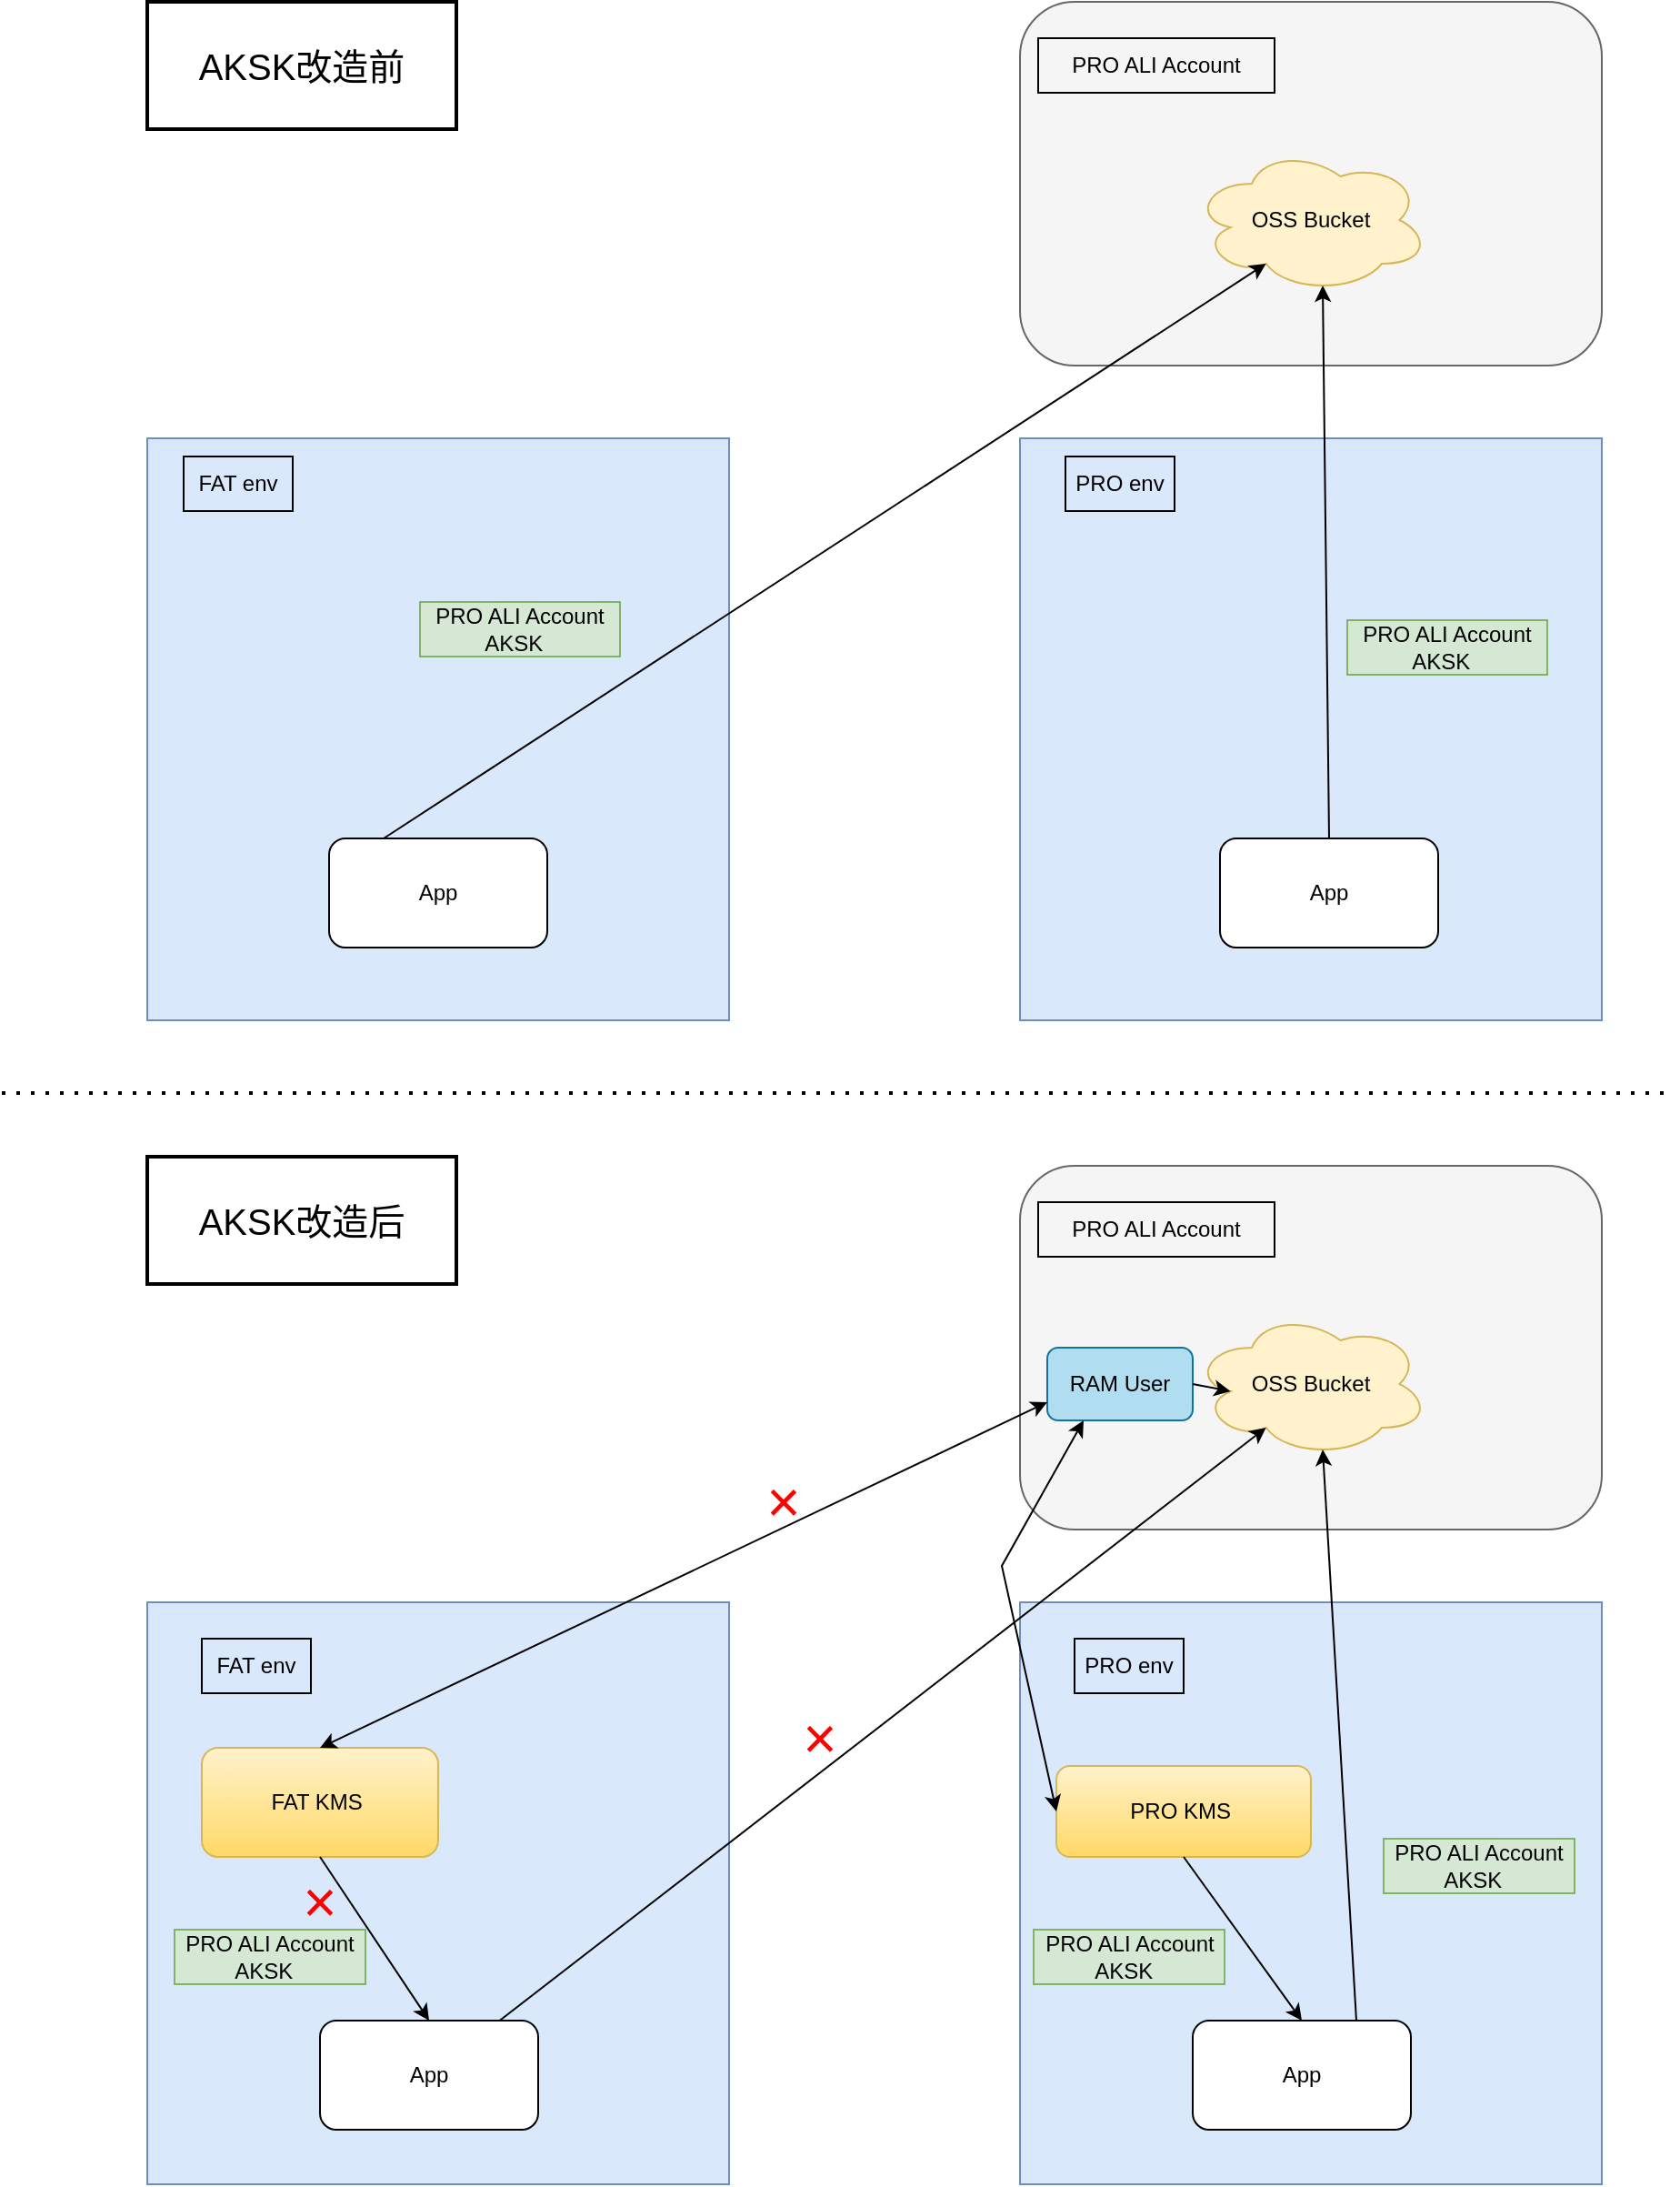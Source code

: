 <mxfile version="24.8.6" pages="2">
  <diagram name="1-problem-statement" id="stFN8GOo2kvRHpic8nDs">
    <mxGraphModel dx="1468" dy="1952" grid="1" gridSize="10" guides="1" tooltips="1" connect="1" arrows="1" fold="1" page="1" pageScale="1" pageWidth="850" pageHeight="1100" math="0" shadow="0">
      <root>
        <mxCell id="0" />
        <mxCell id="1" parent="0" />
        <mxCell id="cuP38AV7oDN_9I1WBdLA-2" value="" style="rounded=0;whiteSpace=wrap;html=1;fillColor=#dae8fc;strokeColor=#6c8ebf;" vertex="1" parent="1">
          <mxGeometry x="120" y="120" width="320" height="320" as="geometry" />
        </mxCell>
        <mxCell id="cuP38AV7oDN_9I1WBdLA-3" value="" style="rounded=0;whiteSpace=wrap;html=1;fillColor=#dae8fc;strokeColor=#6c8ebf;" vertex="1" parent="1">
          <mxGeometry x="600" y="120" width="320" height="320" as="geometry" />
        </mxCell>
        <mxCell id="cuP38AV7oDN_9I1WBdLA-4" value="App" style="rounded=1;whiteSpace=wrap;html=1;" vertex="1" parent="1">
          <mxGeometry x="220" y="340" width="120" height="60" as="geometry" />
        </mxCell>
        <mxCell id="cuP38AV7oDN_9I1WBdLA-5" value="FAT env" style="text;html=1;align=center;verticalAlign=middle;whiteSpace=wrap;rounded=0;strokeColor=default;" vertex="1" parent="1">
          <mxGeometry x="140" y="130" width="60" height="30" as="geometry" />
        </mxCell>
        <mxCell id="cuP38AV7oDN_9I1WBdLA-6" value="App" style="rounded=1;whiteSpace=wrap;html=1;" vertex="1" parent="1">
          <mxGeometry x="710" y="340" width="120" height="60" as="geometry" />
        </mxCell>
        <mxCell id="cuP38AV7oDN_9I1WBdLA-7" value="PRO env" style="text;html=1;align=center;verticalAlign=middle;whiteSpace=wrap;rounded=0;strokeColor=default;" vertex="1" parent="1">
          <mxGeometry x="625" y="130" width="60" height="30" as="geometry" />
        </mxCell>
        <mxCell id="cuP38AV7oDN_9I1WBdLA-16" value="PRO ALI Account&lt;div&gt;AKSK&amp;nbsp;&amp;nbsp;&lt;/div&gt;" style="text;html=1;align=center;verticalAlign=middle;whiteSpace=wrap;rounded=0;fillColor=#d5e8d4;strokeColor=#82b366;" vertex="1" parent="1">
          <mxGeometry x="270" y="210" width="110" height="30" as="geometry" />
        </mxCell>
        <mxCell id="cuP38AV7oDN_9I1WBdLA-18" value="PRO ALI Account&lt;div&gt;AKSK&amp;nbsp;&amp;nbsp;&lt;/div&gt;" style="text;html=1;align=center;verticalAlign=middle;whiteSpace=wrap;rounded=0;fillColor=#d5e8d4;strokeColor=#82b366;" vertex="1" parent="1">
          <mxGeometry x="780" y="220" width="110" height="30" as="geometry" />
        </mxCell>
        <mxCell id="cuP38AV7oDN_9I1WBdLA-30" value="&lt;span style=&quot;font-size: 20px;&quot;&gt;AKSK改造前&lt;/span&gt;" style="text;html=1;align=center;verticalAlign=middle;whiteSpace=wrap;rounded=0;fillColor=none;strokeColor=default;strokeWidth=2;" vertex="1" parent="1">
          <mxGeometry x="120" y="-120" width="170" height="70" as="geometry" />
        </mxCell>
        <mxCell id="cuP38AV7oDN_9I1WBdLA-32" value="" style="endArrow=none;dashed=1;html=1;dashPattern=1 3;strokeWidth=2;rounded=0;" edge="1" parent="1">
          <mxGeometry width="50" height="50" relative="1" as="geometry">
            <mxPoint x="40" y="480" as="sourcePoint" />
            <mxPoint x="960" y="480" as="targetPoint" />
          </mxGeometry>
        </mxCell>
        <mxCell id="cuP38AV7oDN_9I1WBdLA-33" value="&lt;span style=&quot;font-size: 20px;&quot;&gt;AKSK改造后&lt;/span&gt;" style="text;html=1;align=center;verticalAlign=middle;whiteSpace=wrap;rounded=0;fillColor=none;strokeColor=default;strokeWidth=2;" vertex="1" parent="1">
          <mxGeometry x="120" y="515" width="170" height="70" as="geometry" />
        </mxCell>
        <mxCell id="cuP38AV7oDN_9I1WBdLA-49" value="" style="group" vertex="1" connectable="0" parent="1">
          <mxGeometry x="120" y="760" width="320" height="320" as="geometry" />
        </mxCell>
        <mxCell id="cuP38AV7oDN_9I1WBdLA-35" value="" style="rounded=0;whiteSpace=wrap;html=1;fillColor=#dae8fc;strokeColor=#6c8ebf;" vertex="1" parent="cuP38AV7oDN_9I1WBdLA-49">
          <mxGeometry width="320" height="320" as="geometry" />
        </mxCell>
        <mxCell id="cuP38AV7oDN_9I1WBdLA-37" value="FAT env" style="text;html=1;align=center;verticalAlign=middle;whiteSpace=wrap;rounded=0;strokeColor=default;" vertex="1" parent="cuP38AV7oDN_9I1WBdLA-49">
          <mxGeometry x="30" y="20" width="60" height="30" as="geometry" />
        </mxCell>
        <mxCell id="cuP38AV7oDN_9I1WBdLA-39" value="FAT KMS&amp;nbsp;" style="rounded=1;whiteSpace=wrap;html=1;fillColor=#fff2cc;strokeColor=#d6b656;gradientColor=#ffd966;" vertex="1" parent="cuP38AV7oDN_9I1WBdLA-49">
          <mxGeometry x="30" y="80" width="130" height="60" as="geometry" />
        </mxCell>
        <mxCell id="cuP38AV7oDN_9I1WBdLA-40" value="App" style="rounded=1;whiteSpace=wrap;html=1;" vertex="1" parent="cuP38AV7oDN_9I1WBdLA-49">
          <mxGeometry x="95" y="230" width="120" height="60" as="geometry" />
        </mxCell>
        <mxCell id="cuP38AV7oDN_9I1WBdLA-85" value="" style="endArrow=classic;html=1;rounded=0;exitX=0.5;exitY=1;exitDx=0;exitDy=0;entryX=0.5;entryY=0;entryDx=0;entryDy=0;" edge="1" parent="cuP38AV7oDN_9I1WBdLA-49" source="cuP38AV7oDN_9I1WBdLA-39" target="cuP38AV7oDN_9I1WBdLA-40">
          <mxGeometry width="50" height="50" relative="1" as="geometry">
            <mxPoint x="595" y="150" as="sourcePoint" />
            <mxPoint x="660" y="240" as="targetPoint" />
          </mxGeometry>
        </mxCell>
        <mxCell id="cuP38AV7oDN_9I1WBdLA-86" value="&lt;font color=&quot;#ff0000&quot; style=&quot;font-size: 32px;&quot;&gt;×&lt;/font&gt;" style="text;html=1;align=center;verticalAlign=middle;whiteSpace=wrap;rounded=0;" vertex="1" parent="cuP38AV7oDN_9I1WBdLA-49">
          <mxGeometry x="65" y="150" width="60" height="30" as="geometry" />
        </mxCell>
        <mxCell id="cuP38AV7oDN_9I1WBdLA-87" value="PRO ALI Account&lt;div&gt;AKSK&amp;nbsp;&amp;nbsp;&lt;/div&gt;" style="text;html=1;align=center;verticalAlign=middle;whiteSpace=wrap;rounded=0;fillColor=#d5e8d4;strokeColor=#82b366;" vertex="1" parent="cuP38AV7oDN_9I1WBdLA-49">
          <mxGeometry x="15" y="180" width="105" height="30" as="geometry" />
        </mxCell>
        <mxCell id="cuP38AV7oDN_9I1WBdLA-52" value="" style="group" vertex="1" connectable="0" parent="1">
          <mxGeometry x="600" y="-120" width="320" height="200" as="geometry" />
        </mxCell>
        <mxCell id="cuP38AV7oDN_9I1WBdLA-8" value="" style="rounded=1;whiteSpace=wrap;html=1;fillColor=#f5f5f5;strokeColor=#666666;fontColor=#333333;" vertex="1" parent="cuP38AV7oDN_9I1WBdLA-52">
          <mxGeometry width="320" height="200" as="geometry" />
        </mxCell>
        <mxCell id="cuP38AV7oDN_9I1WBdLA-9" value="PRO ALI Account" style="text;html=1;align=center;verticalAlign=middle;whiteSpace=wrap;rounded=0;strokeColor=default;" vertex="1" parent="cuP38AV7oDN_9I1WBdLA-52">
          <mxGeometry x="10" y="20" width="130" height="30" as="geometry" />
        </mxCell>
        <mxCell id="cuP38AV7oDN_9I1WBdLA-12" value="OSS Bucket" style="ellipse;shape=cloud;whiteSpace=wrap;html=1;fillColor=#fff2cc;strokeColor=#d6b656;" vertex="1" parent="cuP38AV7oDN_9I1WBdLA-52">
          <mxGeometry x="95" y="80" width="130" height="80" as="geometry" />
        </mxCell>
        <mxCell id="cuP38AV7oDN_9I1WBdLA-54" value="" style="group" vertex="1" connectable="0" parent="1">
          <mxGeometry x="600" y="520" width="320" height="200" as="geometry" />
        </mxCell>
        <mxCell id="cuP38AV7oDN_9I1WBdLA-55" value="" style="rounded=1;whiteSpace=wrap;html=1;fillColor=#f5f5f5;strokeColor=#666666;fontColor=#333333;" vertex="1" parent="cuP38AV7oDN_9I1WBdLA-54">
          <mxGeometry width="320" height="200" as="geometry" />
        </mxCell>
        <mxCell id="cuP38AV7oDN_9I1WBdLA-56" value="PRO ALI Account" style="text;html=1;align=center;verticalAlign=middle;whiteSpace=wrap;rounded=0;strokeColor=default;" vertex="1" parent="cuP38AV7oDN_9I1WBdLA-54">
          <mxGeometry x="10" y="20" width="130" height="30" as="geometry" />
        </mxCell>
        <mxCell id="cuP38AV7oDN_9I1WBdLA-57" value="OSS Bucket" style="ellipse;shape=cloud;whiteSpace=wrap;html=1;fillColor=#fff2cc;strokeColor=#d6b656;" vertex="1" parent="cuP38AV7oDN_9I1WBdLA-54">
          <mxGeometry x="95" y="80" width="130" height="80" as="geometry" />
        </mxCell>
        <mxCell id="zgvv53GDiGLuZHro-jOW-2" value="RAM User" style="rounded=1;whiteSpace=wrap;html=1;fillColor=#b1ddf0;strokeColor=#10739e;" vertex="1" parent="cuP38AV7oDN_9I1WBdLA-54">
          <mxGeometry x="15" y="100" width="80" height="40" as="geometry" />
        </mxCell>
        <mxCell id="LoVamDfM9N9a-JvIkiEY-3" value="" style="endArrow=classic;html=1;rounded=0;exitX=1;exitY=0.5;exitDx=0;exitDy=0;entryX=0.16;entryY=0.55;entryDx=0;entryDy=0;entryPerimeter=0;" edge="1" parent="cuP38AV7oDN_9I1WBdLA-54" source="zgvv53GDiGLuZHro-jOW-2" target="cuP38AV7oDN_9I1WBdLA-57">
          <mxGeometry width="50" height="50" relative="1" as="geometry">
            <mxPoint x="-200" y="250" as="sourcePoint" />
            <mxPoint x="-150" y="200" as="targetPoint" />
          </mxGeometry>
        </mxCell>
        <mxCell id="cuP38AV7oDN_9I1WBdLA-58" value="" style="group" vertex="1" connectable="0" parent="1">
          <mxGeometry x="600" y="760" width="320" height="320" as="geometry" />
        </mxCell>
        <mxCell id="cuP38AV7oDN_9I1WBdLA-59" value="" style="rounded=0;whiteSpace=wrap;html=1;fillColor=#dae8fc;strokeColor=#6c8ebf;" vertex="1" parent="cuP38AV7oDN_9I1WBdLA-58">
          <mxGeometry width="320" height="320" as="geometry" />
        </mxCell>
        <mxCell id="cuP38AV7oDN_9I1WBdLA-60" value="PRO env" style="text;html=1;align=center;verticalAlign=middle;whiteSpace=wrap;rounded=0;strokeColor=default;" vertex="1" parent="cuP38AV7oDN_9I1WBdLA-58">
          <mxGeometry x="30" y="20" width="60" height="30" as="geometry" />
        </mxCell>
        <mxCell id="cuP38AV7oDN_9I1WBdLA-61" value="PRO KMS&amp;nbsp;" style="rounded=1;whiteSpace=wrap;html=1;fillColor=#fff2cc;strokeColor=#d6b656;gradientColor=#ffd966;" vertex="1" parent="cuP38AV7oDN_9I1WBdLA-58">
          <mxGeometry x="20" y="90" width="140" height="50" as="geometry" />
        </mxCell>
        <mxCell id="cuP38AV7oDN_9I1WBdLA-62" value="App" style="rounded=1;whiteSpace=wrap;html=1;" vertex="1" parent="cuP38AV7oDN_9I1WBdLA-58">
          <mxGeometry x="95" y="230" width="120" height="60" as="geometry" />
        </mxCell>
        <mxCell id="cuP38AV7oDN_9I1WBdLA-63" value="" style="endArrow=classic;html=1;rounded=0;exitX=0.5;exitY=1;exitDx=0;exitDy=0;entryX=0.5;entryY=0;entryDx=0;entryDy=0;" edge="1" parent="cuP38AV7oDN_9I1WBdLA-58" source="cuP38AV7oDN_9I1WBdLA-61" target="cuP38AV7oDN_9I1WBdLA-62">
          <mxGeometry width="50" height="50" relative="1" as="geometry">
            <mxPoint x="-60" y="100" as="sourcePoint" />
            <mxPoint x="-10" y="50" as="targetPoint" />
          </mxGeometry>
        </mxCell>
        <mxCell id="cuP38AV7oDN_9I1WBdLA-64" value="PRO ALI Account&lt;div&gt;AKSK&amp;nbsp;&amp;nbsp;&lt;/div&gt;" style="text;html=1;align=center;verticalAlign=middle;whiteSpace=wrap;rounded=0;fillColor=#d5e8d4;strokeColor=#82b366;" vertex="1" parent="cuP38AV7oDN_9I1WBdLA-58">
          <mxGeometry x="7.5" y="180" width="105" height="30" as="geometry" />
        </mxCell>
        <mxCell id="cuP38AV7oDN_9I1WBdLA-67" value="PRO ALI Account&lt;div&gt;AKSK&amp;nbsp;&amp;nbsp;&lt;/div&gt;" style="text;html=1;align=center;verticalAlign=middle;whiteSpace=wrap;rounded=0;fillColor=#d5e8d4;strokeColor=#82b366;" vertex="1" parent="cuP38AV7oDN_9I1WBdLA-58">
          <mxGeometry x="200" y="130" width="105" height="30" as="geometry" />
        </mxCell>
        <mxCell id="cuP38AV7oDN_9I1WBdLA-66" value="" style="endArrow=classic;html=1;rounded=0;exitX=0.75;exitY=0;exitDx=0;exitDy=0;entryX=0.55;entryY=0.95;entryDx=0;entryDy=0;entryPerimeter=0;" edge="1" parent="1" source="cuP38AV7oDN_9I1WBdLA-62" target="cuP38AV7oDN_9I1WBdLA-57">
          <mxGeometry width="50" height="50" relative="1" as="geometry">
            <mxPoint x="540" y="740" as="sourcePoint" />
            <mxPoint x="590" y="690" as="targetPoint" />
          </mxGeometry>
        </mxCell>
        <mxCell id="cuP38AV7oDN_9I1WBdLA-70" value="" style="endArrow=classic;startArrow=classic;html=1;rounded=0;exitX=0;exitY=0.5;exitDx=0;exitDy=0;entryX=0.25;entryY=1;entryDx=0;entryDy=0;" edge="1" parent="1" source="cuP38AV7oDN_9I1WBdLA-61" target="zgvv53GDiGLuZHro-jOW-2">
          <mxGeometry width="50" height="50" relative="1" as="geometry">
            <mxPoint x="430" y="810" as="sourcePoint" />
            <mxPoint x="630" y="670" as="targetPoint" />
            <Array as="points">
              <mxPoint x="590" y="740" />
            </Array>
          </mxGeometry>
        </mxCell>
        <mxCell id="cuP38AV7oDN_9I1WBdLA-71" value="" style="endArrow=classic;startArrow=classic;html=1;rounded=0;exitX=0.5;exitY=0;exitDx=0;exitDy=0;entryX=0;entryY=0.75;entryDx=0;entryDy=0;" edge="1" parent="1" source="cuP38AV7oDN_9I1WBdLA-39" target="zgvv53GDiGLuZHro-jOW-2">
          <mxGeometry width="50" height="50" relative="1" as="geometry">
            <mxPoint x="430" y="820" as="sourcePoint" />
            <mxPoint x="480" y="770" as="targetPoint" />
          </mxGeometry>
        </mxCell>
        <mxCell id="cuP38AV7oDN_9I1WBdLA-78" value="&lt;font color=&quot;#ff0000&quot; style=&quot;font-size: 32px;&quot;&gt;×&lt;/font&gt;" style="text;html=1;align=center;verticalAlign=middle;whiteSpace=wrap;rounded=0;" vertex="1" parent="1">
          <mxGeometry x="440" y="690" width="60" height="30" as="geometry" />
        </mxCell>
        <mxCell id="cuP38AV7oDN_9I1WBdLA-81" value="" style="endArrow=classic;html=1;rounded=0;entryX=0.31;entryY=0.8;entryDx=0;entryDy=0;entryPerimeter=0;" edge="1" parent="1" source="cuP38AV7oDN_9I1WBdLA-40" target="cuP38AV7oDN_9I1WBdLA-57">
          <mxGeometry width="50" height="50" relative="1" as="geometry">
            <mxPoint x="420" y="850" as="sourcePoint" />
            <mxPoint x="470" y="800" as="targetPoint" />
          </mxGeometry>
        </mxCell>
        <mxCell id="cuP38AV7oDN_9I1WBdLA-82" value="&lt;font color=&quot;#ff0000&quot; style=&quot;font-size: 32px;&quot;&gt;×&lt;/font&gt;" style="text;html=1;align=center;verticalAlign=middle;whiteSpace=wrap;rounded=0;" vertex="1" parent="1">
          <mxGeometry x="460" y="820" width="60" height="30" as="geometry" />
        </mxCell>
        <mxCell id="cuP38AV7oDN_9I1WBdLA-88" value="" style="endArrow=classic;html=1;rounded=0;exitX=0.25;exitY=0;exitDx=0;exitDy=0;entryX=0.31;entryY=0.8;entryDx=0;entryDy=0;entryPerimeter=0;" edge="1" parent="1" source="cuP38AV7oDN_9I1WBdLA-4" target="cuP38AV7oDN_9I1WBdLA-12">
          <mxGeometry width="50" height="50" relative="1" as="geometry">
            <mxPoint x="430" y="170" as="sourcePoint" />
            <mxPoint x="480" y="120" as="targetPoint" />
          </mxGeometry>
        </mxCell>
        <mxCell id="cuP38AV7oDN_9I1WBdLA-91" value="" style="endArrow=classic;html=1;rounded=0;exitX=0.5;exitY=0;exitDx=0;exitDy=0;entryX=0.55;entryY=0.95;entryDx=0;entryDy=0;entryPerimeter=0;" edge="1" parent="1" source="cuP38AV7oDN_9I1WBdLA-6" target="cuP38AV7oDN_9I1WBdLA-12">
          <mxGeometry width="50" height="50" relative="1" as="geometry">
            <mxPoint x="430" y="210" as="sourcePoint" />
            <mxPoint x="480" y="160" as="targetPoint" />
          </mxGeometry>
        </mxCell>
      </root>
    </mxGraphModel>
  </diagram>
  <diagram name="2-solution" id="vRc_gmvB4V2abEvgUoH3">
    <mxGraphModel dx="1122" dy="652" grid="1" gridSize="10" guides="1" tooltips="1" connect="1" arrows="1" fold="1" page="1" pageScale="1" pageWidth="850" pageHeight="1100" math="0" shadow="0">
      <root>
        <mxCell id="1a_yoGgL_6hwHXdwimXE-0" />
        <mxCell id="1a_yoGgL_6hwHXdwimXE-1" parent="1a_yoGgL_6hwHXdwimXE-0" />
        <mxCell id="1a_yoGgL_6hwHXdwimXE-13" value="" style="group" vertex="1" connectable="0" parent="1a_yoGgL_6hwHXdwimXE-1">
          <mxGeometry x="120" y="760" width="335" height="320" as="geometry" />
        </mxCell>
        <mxCell id="1a_yoGgL_6hwHXdwimXE-14" value="" style="rounded=0;whiteSpace=wrap;html=1;fillColor=#dae8fc;strokeColor=#6c8ebf;" vertex="1" parent="1a_yoGgL_6hwHXdwimXE-13">
          <mxGeometry width="320" height="320" as="geometry" />
        </mxCell>
        <mxCell id="1a_yoGgL_6hwHXdwimXE-15" value="FAT env" style="text;html=1;align=center;verticalAlign=middle;whiteSpace=wrap;rounded=0;strokeColor=default;" vertex="1" parent="1a_yoGgL_6hwHXdwimXE-13">
          <mxGeometry x="30" y="20" width="60" height="30" as="geometry" />
        </mxCell>
        <mxCell id="1a_yoGgL_6hwHXdwimXE-16" value="FAT KMS&amp;nbsp;" style="rounded=1;whiteSpace=wrap;html=1;fillColor=#fff2cc;strokeColor=#d6b656;gradientColor=#ffd966;" vertex="1" parent="1a_yoGgL_6hwHXdwimXE-13">
          <mxGeometry x="30" y="80" width="130" height="60" as="geometry" />
        </mxCell>
        <mxCell id="1a_yoGgL_6hwHXdwimXE-17" value="App" style="rounded=1;whiteSpace=wrap;html=1;" vertex="1" parent="1a_yoGgL_6hwHXdwimXE-13">
          <mxGeometry x="95" y="230" width="120" height="60" as="geometry" />
        </mxCell>
        <mxCell id="1a_yoGgL_6hwHXdwimXE-18" value="" style="endArrow=classic;html=1;rounded=0;exitX=0.5;exitY=1;exitDx=0;exitDy=0;entryX=0.5;entryY=0;entryDx=0;entryDy=0;" edge="1" parent="1a_yoGgL_6hwHXdwimXE-13" source="1a_yoGgL_6hwHXdwimXE-16" target="1a_yoGgL_6hwHXdwimXE-17">
          <mxGeometry width="50" height="50" relative="1" as="geometry">
            <mxPoint x="595" y="150" as="sourcePoint" />
            <mxPoint x="660" y="240" as="targetPoint" />
          </mxGeometry>
        </mxCell>
        <mxCell id="1a_yoGgL_6hwHXdwimXE-20" value="FAT ALI Account&lt;div&gt;AKSK&amp;nbsp;&amp;nbsp;&lt;/div&gt;" style="text;html=1;align=center;verticalAlign=middle;whiteSpace=wrap;rounded=0;fillColor=#d5e8d4;strokeColor=#82b366;" vertex="1" parent="1a_yoGgL_6hwHXdwimXE-13">
          <mxGeometry x="15" y="180" width="105" height="30" as="geometry" />
        </mxCell>
        <mxCell id="FDAXePhCzjT-r1TZcK8u-2" value="FAT ALI Account&lt;div&gt;AKSK&amp;nbsp;&amp;nbsp;&lt;/div&gt;" style="text;html=1;align=center;verticalAlign=middle;whiteSpace=wrap;rounded=0;fillColor=#d5e8d4;strokeColor=#82b366;" vertex="1" parent="1a_yoGgL_6hwHXdwimXE-13">
          <mxGeometry x="230" y="60" width="105" height="30" as="geometry" />
        </mxCell>
        <mxCell id="1a_yoGgL_6hwHXdwimXE-25" value="" style="group" vertex="1" connectable="0" parent="1a_yoGgL_6hwHXdwimXE-1">
          <mxGeometry x="600" y="520" width="320" height="200" as="geometry" />
        </mxCell>
        <mxCell id="1a_yoGgL_6hwHXdwimXE-26" value="" style="rounded=1;whiteSpace=wrap;html=1;fillColor=#f5f5f5;strokeColor=#666666;fontColor=#333333;" vertex="1" parent="1a_yoGgL_6hwHXdwimXE-25">
          <mxGeometry width="320" height="200" as="geometry" />
        </mxCell>
        <mxCell id="1a_yoGgL_6hwHXdwimXE-27" value="PRO ALI Account" style="text;html=1;align=center;verticalAlign=middle;whiteSpace=wrap;rounded=0;strokeColor=default;" vertex="1" parent="1a_yoGgL_6hwHXdwimXE-25">
          <mxGeometry x="10" y="20" width="130" height="30" as="geometry" />
        </mxCell>
        <mxCell id="1a_yoGgL_6hwHXdwimXE-28" value="OSS Bucket" style="ellipse;shape=cloud;whiteSpace=wrap;html=1;fillColor=#fff2cc;strokeColor=#d6b656;" vertex="1" parent="1a_yoGgL_6hwHXdwimXE-25">
          <mxGeometry x="95" y="80" width="130" height="80" as="geometry" />
        </mxCell>
        <mxCell id="DAjbJ7MVCneeNJAanSkU-1" value="RAM User" style="rounded=1;whiteSpace=wrap;html=1;fillColor=#b1ddf0;strokeColor=#10739e;" vertex="1" parent="1a_yoGgL_6hwHXdwimXE-25">
          <mxGeometry x="10" y="70" width="80" height="40" as="geometry" />
        </mxCell>
        <mxCell id="DAjbJ7MVCneeNJAanSkU-2" value="" style="endArrow=classic;html=1;rounded=0;exitX=1;exitY=0.5;exitDx=0;exitDy=0;entryX=0.25;entryY=0.25;entryDx=0;entryDy=0;entryPerimeter=0;" edge="1" parent="1a_yoGgL_6hwHXdwimXE-25" source="DAjbJ7MVCneeNJAanSkU-1" target="1a_yoGgL_6hwHXdwimXE-28">
          <mxGeometry width="50" height="50" relative="1" as="geometry">
            <mxPoint x="-70" y="230" as="sourcePoint" />
            <mxPoint x="-20" y="180" as="targetPoint" />
          </mxGeometry>
        </mxCell>
        <mxCell id="1a_yoGgL_6hwHXdwimXE-29" value="" style="group" vertex="1" connectable="0" parent="1a_yoGgL_6hwHXdwimXE-1">
          <mxGeometry x="600" y="760" width="320" height="320" as="geometry" />
        </mxCell>
        <mxCell id="1a_yoGgL_6hwHXdwimXE-30" value="" style="rounded=0;whiteSpace=wrap;html=1;fillColor=#dae8fc;strokeColor=#6c8ebf;" vertex="1" parent="1a_yoGgL_6hwHXdwimXE-29">
          <mxGeometry width="320" height="320" as="geometry" />
        </mxCell>
        <mxCell id="1a_yoGgL_6hwHXdwimXE-31" value="PRO env" style="text;html=1;align=center;verticalAlign=middle;whiteSpace=wrap;rounded=0;strokeColor=default;" vertex="1" parent="1a_yoGgL_6hwHXdwimXE-29">
          <mxGeometry x="30" y="20" width="60" height="30" as="geometry" />
        </mxCell>
        <mxCell id="1a_yoGgL_6hwHXdwimXE-32" value="PRO KMS&amp;nbsp;" style="rounded=1;whiteSpace=wrap;html=1;fillColor=#fff2cc;strokeColor=#d6b656;gradientColor=#ffd966;" vertex="1" parent="1a_yoGgL_6hwHXdwimXE-29">
          <mxGeometry x="20" y="90" width="140" height="50" as="geometry" />
        </mxCell>
        <mxCell id="1a_yoGgL_6hwHXdwimXE-33" value="App" style="rounded=1;whiteSpace=wrap;html=1;" vertex="1" parent="1a_yoGgL_6hwHXdwimXE-29">
          <mxGeometry x="95" y="230" width="120" height="60" as="geometry" />
        </mxCell>
        <mxCell id="1a_yoGgL_6hwHXdwimXE-34" value="" style="endArrow=classic;html=1;rounded=0;exitX=0.5;exitY=1;exitDx=0;exitDy=0;entryX=0.5;entryY=0;entryDx=0;entryDy=0;" edge="1" parent="1a_yoGgL_6hwHXdwimXE-29" source="1a_yoGgL_6hwHXdwimXE-32" target="1a_yoGgL_6hwHXdwimXE-33">
          <mxGeometry width="50" height="50" relative="1" as="geometry">
            <mxPoint x="-60" y="100" as="sourcePoint" />
            <mxPoint x="-10" y="50" as="targetPoint" />
          </mxGeometry>
        </mxCell>
        <mxCell id="1a_yoGgL_6hwHXdwimXE-35" value="PRO ALI Account&lt;div&gt;AKSK&amp;nbsp;&amp;nbsp;&lt;/div&gt;" style="text;html=1;align=center;verticalAlign=middle;whiteSpace=wrap;rounded=0;fillColor=#d5e8d4;strokeColor=#82b366;" vertex="1" parent="1a_yoGgL_6hwHXdwimXE-29">
          <mxGeometry x="7.5" y="180" width="105" height="30" as="geometry" />
        </mxCell>
        <mxCell id="1a_yoGgL_6hwHXdwimXE-36" value="PRO ALI Account&lt;div&gt;AKSK&amp;nbsp;&amp;nbsp;&lt;/div&gt;" style="text;html=1;align=center;verticalAlign=middle;whiteSpace=wrap;rounded=0;fillColor=#d5e8d4;strokeColor=#82b366;" vertex="1" parent="1a_yoGgL_6hwHXdwimXE-29">
          <mxGeometry x="200" y="130" width="105" height="30" as="geometry" />
        </mxCell>
        <mxCell id="1a_yoGgL_6hwHXdwimXE-37" value="" style="endArrow=classic;html=1;rounded=0;exitX=0.75;exitY=0;exitDx=0;exitDy=0;entryX=0.55;entryY=0.95;entryDx=0;entryDy=0;entryPerimeter=0;" edge="1" parent="1a_yoGgL_6hwHXdwimXE-1" source="1a_yoGgL_6hwHXdwimXE-33" target="1a_yoGgL_6hwHXdwimXE-28">
          <mxGeometry width="50" height="50" relative="1" as="geometry">
            <mxPoint x="540" y="740" as="sourcePoint" />
            <mxPoint x="590" y="690" as="targetPoint" />
          </mxGeometry>
        </mxCell>
        <mxCell id="PY2yTMM2w2IROhM0_vwS-0" value="" style="group" vertex="1" connectable="0" parent="1a_yoGgL_6hwHXdwimXE-1">
          <mxGeometry x="120" y="520" width="320" height="200" as="geometry" />
        </mxCell>
        <mxCell id="PY2yTMM2w2IROhM0_vwS-1" value="" style="rounded=1;whiteSpace=wrap;html=1;fillColor=#f5f5f5;strokeColor=#666666;fontColor=#333333;" vertex="1" parent="PY2yTMM2w2IROhM0_vwS-0">
          <mxGeometry width="320" height="200" as="geometry" />
        </mxCell>
        <mxCell id="PY2yTMM2w2IROhM0_vwS-2" value="PRO ALI Account" style="text;html=1;align=center;verticalAlign=middle;whiteSpace=wrap;rounded=0;strokeColor=default;" vertex="1" parent="PY2yTMM2w2IROhM0_vwS-0">
          <mxGeometry x="10" y="20" width="130" height="30" as="geometry" />
        </mxCell>
        <mxCell id="DAjbJ7MVCneeNJAanSkU-0" value="RAM User" style="rounded=1;whiteSpace=wrap;html=1;fillColor=#b1ddf0;strokeColor=#10739e;" vertex="1" parent="PY2yTMM2w2IROhM0_vwS-0">
          <mxGeometry x="35" y="100" width="80" height="40" as="geometry" />
        </mxCell>
        <mxCell id="JN0Kg9NlbOtR77DrWJaZ-0" value="" style="endArrow=classic;html=1;rounded=0;exitX=0.16;exitY=0.55;exitDx=0;exitDy=0;exitPerimeter=0;entryX=1;entryY=0.5;entryDx=0;entryDy=0;" edge="1" parent="1a_yoGgL_6hwHXdwimXE-1" source="1a_yoGgL_6hwHXdwimXE-28" target="DAjbJ7MVCneeNJAanSkU-0">
          <mxGeometry width="50" height="50" relative="1" as="geometry">
            <mxPoint x="440" y="830" as="sourcePoint" />
            <mxPoint x="490" y="780" as="targetPoint" />
          </mxGeometry>
        </mxCell>
        <mxCell id="JN0Kg9NlbOtR77DrWJaZ-1" value="Authroize" style="text;html=1;align=center;verticalAlign=middle;whiteSpace=wrap;rounded=0;strokeColor=default;" vertex="1" parent="1a_yoGgL_6hwHXdwimXE-1">
          <mxGeometry x="460" y="605" width="60" height="30" as="geometry" />
        </mxCell>
        <mxCell id="JN0Kg9NlbOtR77DrWJaZ-2" value="" style="endArrow=classic;startArrow=classic;html=1;rounded=0;entryX=0;entryY=0.5;entryDx=0;entryDy=0;exitX=0;exitY=0.5;exitDx=0;exitDy=0;" edge="1" parent="1a_yoGgL_6hwHXdwimXE-1" source="1a_yoGgL_6hwHXdwimXE-32" target="DAjbJ7MVCneeNJAanSkU-1">
          <mxGeometry width="50" height="50" relative="1" as="geometry">
            <mxPoint x="440" y="880" as="sourcePoint" />
            <mxPoint x="490" y="830" as="targetPoint" />
            <Array as="points">
              <mxPoint x="540" y="750" />
            </Array>
          </mxGeometry>
        </mxCell>
        <mxCell id="FDAXePhCzjT-r1TZcK8u-0" value="" style="endArrow=classic;html=1;rounded=0;entryX=0;entryY=0.5;entryDx=0;entryDy=0;exitX=0;exitY=0.5;exitDx=0;exitDy=0;" edge="1" parent="1a_yoGgL_6hwHXdwimXE-1" source="1a_yoGgL_6hwHXdwimXE-16" target="DAjbJ7MVCneeNJAanSkU-0">
          <mxGeometry width="50" height="50" relative="1" as="geometry">
            <mxPoint x="380" y="840" as="sourcePoint" />
            <mxPoint x="430" y="790" as="targetPoint" />
            <Array as="points">
              <mxPoint x="70" y="750" />
            </Array>
          </mxGeometry>
        </mxCell>
        <mxCell id="FDAXePhCzjT-r1TZcK8u-1" value="" style="endArrow=classic;html=1;rounded=0;exitX=0.657;exitY=-0.024;exitDx=0;exitDy=0;entryX=0.16;entryY=0.55;entryDx=0;entryDy=0;entryPerimeter=0;exitPerimeter=0;" edge="1" parent="1a_yoGgL_6hwHXdwimXE-1" source="1a_yoGgL_6hwHXdwimXE-17" target="1a_yoGgL_6hwHXdwimXE-28">
          <mxGeometry width="50" height="50" relative="1" as="geometry">
            <mxPoint x="380" y="850" as="sourcePoint" />
            <mxPoint x="430" y="800" as="targetPoint" />
          </mxGeometry>
        </mxCell>
      </root>
    </mxGraphModel>
  </diagram>
</mxfile>

